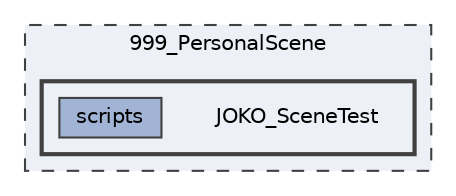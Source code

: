 digraph "999_PersonalScene/JOKO_SceneTest"
{
 // LATEX_PDF_SIZE
  bgcolor="transparent";
  edge [fontname=Helvetica,fontsize=10,labelfontname=Helvetica,labelfontsize=10];
  node [fontname=Helvetica,fontsize=10,shape=box,height=0.2,width=0.4];
  compound=true
  subgraph clusterdir_66e5530c4ee61f91e757ee7eb20695e6 {
    graph [ bgcolor="#edf0f7", pencolor="grey25", label="999_PersonalScene", fontname=Helvetica,fontsize=10 style="filled,dashed", URL="dir_66e5530c4ee61f91e757ee7eb20695e6.html",tooltip=""]
  subgraph clusterdir_012d77ab95138e59832372e91d520844 {
    graph [ bgcolor="#edf0f7", pencolor="grey25", label="", fontname=Helvetica,fontsize=10 style="filled,bold", URL="dir_012d77ab95138e59832372e91d520844.html",tooltip=""]
    dir_012d77ab95138e59832372e91d520844 [shape=plaintext, label="JOKO_SceneTest"];
  dir_562bcd1e842d05ba67a5093df315a471 [label="scripts", fillcolor="#a2b4d6", color="grey25", style="filled", URL="dir_562bcd1e842d05ba67a5093df315a471.html",tooltip=""];
  }
  }
}
